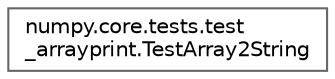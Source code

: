digraph "Graphical Class Hierarchy"
{
 // LATEX_PDF_SIZE
  bgcolor="transparent";
  edge [fontname=Helvetica,fontsize=10,labelfontname=Helvetica,labelfontsize=10];
  node [fontname=Helvetica,fontsize=10,shape=box,height=0.2,width=0.4];
  rankdir="LR";
  Node0 [id="Node000000",label="numpy.core.tests.test\l_arrayprint.TestArray2String",height=0.2,width=0.4,color="grey40", fillcolor="white", style="filled",URL="$d3/d5f/classnumpy_1_1core_1_1tests_1_1test__arrayprint_1_1TestArray2String.html",tooltip=" "];
}
